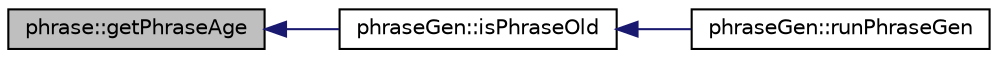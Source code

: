 digraph G
{
  edge [fontname="Helvetica",fontsize="10",labelfontname="Helvetica",labelfontsize="10"];
  node [fontname="Helvetica",fontsize="10",shape=record];
  rankdir=LR;
  Node1 [label="phrase::getPhraseAge",height=0.2,width=0.4,color="black", fillcolor="grey75", style="filled" fontcolor="black"];
  Node1 -> Node2 [dir=back,color="midnightblue",fontsize="10",style="solid"];
  Node2 [label="phraseGen::isPhraseOld",height=0.2,width=0.4,color="black", fillcolor="white", style="filled",URL="$classphraseGen.html#a582a2a74fe8029250138b0736b1fa6f5"];
  Node2 -> Node3 [dir=back,color="midnightblue",fontsize="10",style="solid"];
  Node3 [label="phraseGen::runPhraseGen",height=0.2,width=0.4,color="black", fillcolor="white", style="filled",URL="$classphraseGen.html#a27c8b0d81592bc45e7f25e9cb7a4d1c4"];
}
